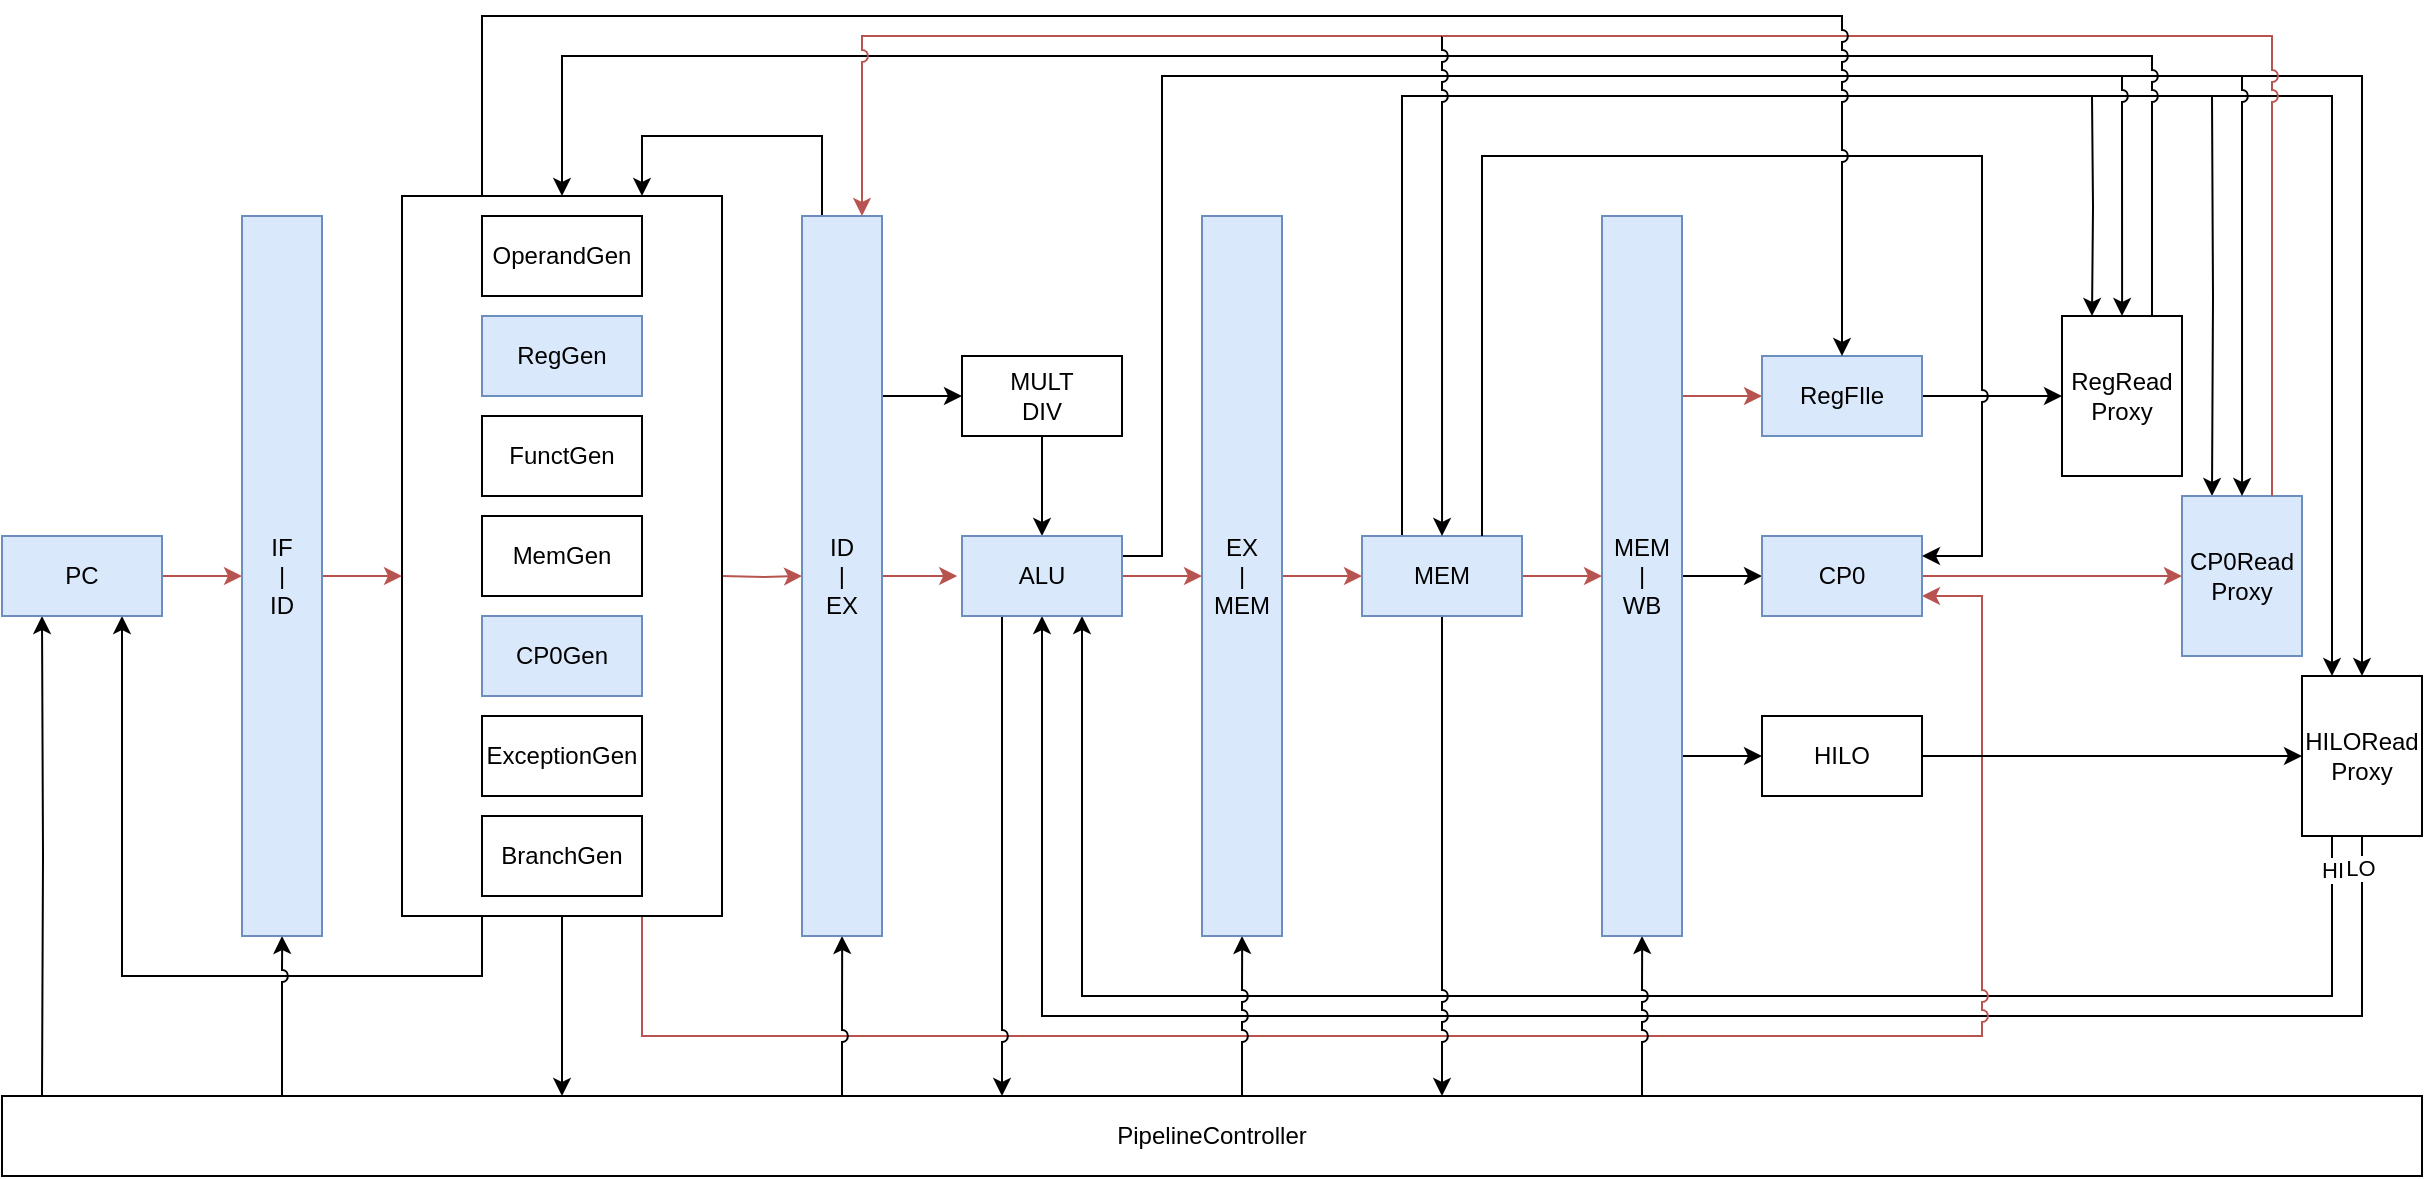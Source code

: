 <mxfile version="14.4.3" type="github">
  <diagram id="Vwi1EXBxK2TPIhp4Lb0i" name="Page-1">
    <mxGraphModel dx="1040" dy="926" grid="1" gridSize="10" guides="1" tooltips="1" connect="1" arrows="1" fold="1" page="1" pageScale="1" pageWidth="1654" pageHeight="1169" math="0" shadow="0">
      <root>
        <mxCell id="0" />
        <mxCell id="1" parent="0" />
        <mxCell id="4f49OWtmn93uGcDpgc6W-15" value="" style="endArrow=none;html=1;" parent="1" edge="1">
          <mxGeometry width="50" height="50" relative="1" as="geometry">
            <mxPoint x="1340" y="210" as="sourcePoint" />
            <mxPoint x="1400" y="210" as="targetPoint" />
          </mxGeometry>
        </mxCell>
        <mxCell id="4f49OWtmn93uGcDpgc6W-16" value="" style="endArrow=none;html=1;" parent="1" edge="1">
          <mxGeometry width="50" height="50" relative="1" as="geometry">
            <mxPoint x="1325" y="220" as="sourcePoint" />
            <mxPoint x="1385" y="220" as="targetPoint" />
          </mxGeometry>
        </mxCell>
        <mxCell id="4f49OWtmn93uGcDpgc6W-14" value="" style="endArrow=none;html=1;exitX=1;exitY=0.25;exitDx=0;exitDy=0;jumpStyle=arc;rounded=0;" parent="1" source="MmGtoHiQ9Y3kxAFWbWzb-9" edge="1">
          <mxGeometry width="50" height="50" relative="1" as="geometry">
            <mxPoint x="840" y="320" as="sourcePoint" />
            <mxPoint x="1341.333" y="210" as="targetPoint" />
            <Array as="points">
              <mxPoint x="860" y="450" />
              <mxPoint x="860" y="210" />
            </Array>
          </mxGeometry>
        </mxCell>
        <mxCell id="4f49OWtmn93uGcDpgc6W-13" value="" style="endArrow=none;html=1;exitX=0.25;exitY=0;exitDx=0;exitDy=0;rounded=0;" parent="1" source="MmGtoHiQ9Y3kxAFWbWzb-10" edge="1">
          <mxGeometry width="50" height="50" relative="1" as="geometry">
            <mxPoint x="975" y="440" as="sourcePoint" />
            <mxPoint x="1325" y="220" as="targetPoint" />
            <Array as="points">
              <mxPoint x="980" y="220" />
            </Array>
          </mxGeometry>
        </mxCell>
        <mxCell id="MmGtoHiQ9Y3kxAFWbWzb-74" style="edgeStyle=orthogonalEdgeStyle;rounded=0;orthogonalLoop=1;jettySize=auto;html=1;exitX=0.5;exitY=1;exitDx=0;exitDy=0;entryX=0.5;entryY=1;entryDx=0;entryDy=0;" parent="1" source="MmGtoHiQ9Y3kxAFWbWzb-53" target="MmGtoHiQ9Y3kxAFWbWzb-9" edge="1">
          <mxGeometry relative="1" as="geometry">
            <Array as="points">
              <mxPoint x="1460" y="680" />
              <mxPoint x="800" y="680" />
            </Array>
          </mxGeometry>
        </mxCell>
        <mxCell id="4f49OWtmn93uGcDpgc6W-23" value="LO" style="edgeLabel;html=1;align=center;verticalAlign=middle;resizable=0;points=[];" parent="MmGtoHiQ9Y3kxAFWbWzb-74" vertex="1" connectable="0">
          <mxGeometry x="-0.967" y="-1" relative="1" as="geometry">
            <mxPoint as="offset" />
          </mxGeometry>
        </mxCell>
        <mxCell id="MmGtoHiQ9Y3kxAFWbWzb-75" style="edgeStyle=orthogonalEdgeStyle;rounded=0;orthogonalLoop=1;jettySize=auto;html=1;exitX=0.25;exitY=1;exitDx=0;exitDy=0;entryX=0.75;entryY=1;entryDx=0;entryDy=0;" parent="1" source="MmGtoHiQ9Y3kxAFWbWzb-53" target="MmGtoHiQ9Y3kxAFWbWzb-9" edge="1">
          <mxGeometry relative="1" as="geometry">
            <Array as="points">
              <mxPoint x="1445" y="670" />
              <mxPoint x="820" y="670" />
            </Array>
          </mxGeometry>
        </mxCell>
        <mxCell id="4f49OWtmn93uGcDpgc6W-20" value="HI" style="edgeLabel;html=1;align=center;verticalAlign=middle;resizable=0;points=[];" parent="MmGtoHiQ9Y3kxAFWbWzb-75" vertex="1" connectable="0">
          <mxGeometry x="-0.962" relative="1" as="geometry">
            <mxPoint as="offset" />
          </mxGeometry>
        </mxCell>
        <mxCell id="MmGtoHiQ9Y3kxAFWbWzb-37" style="edgeStyle=orthogonalEdgeStyle;rounded=0;orthogonalLoop=1;jettySize=auto;html=1;entryX=0.75;entryY=1;entryDx=0;entryDy=0;" parent="1" source="4f49OWtmn93uGcDpgc6W-8" target="MmGtoHiQ9Y3kxAFWbWzb-2" edge="1">
          <mxGeometry relative="1" as="geometry">
            <Array as="points">
              <mxPoint x="520" y="660" />
              <mxPoint x="340" y="660" />
            </Array>
            <mxPoint x="500" y="650" as="sourcePoint" />
          </mxGeometry>
        </mxCell>
        <mxCell id="MmGtoHiQ9Y3kxAFWbWzb-41" style="edgeStyle=orthogonalEdgeStyle;rounded=0;orthogonalLoop=1;jettySize=auto;html=1;entryX=1;entryY=0.75;entryDx=0;entryDy=0;jumpStyle=arc;fillColor=#f8cecc;strokeColor=#b85450;" parent="1" source="4f49OWtmn93uGcDpgc6W-8" target="MmGtoHiQ9Y3kxAFWbWzb-12" edge="1">
          <mxGeometry relative="1" as="geometry">
            <Array as="points">
              <mxPoint x="600" y="690" />
              <mxPoint x="1270" y="690" />
              <mxPoint x="1270" y="470" />
            </Array>
            <mxPoint x="620" y="670" as="sourcePoint" />
          </mxGeometry>
        </mxCell>
        <mxCell id="MmGtoHiQ9Y3kxAFWbWzb-76" style="edgeStyle=orthogonalEdgeStyle;rounded=0;orthogonalLoop=1;jettySize=auto;html=1;jumpStyle=arc;" parent="1" target="MmGtoHiQ9Y3kxAFWbWzb-53" edge="1">
          <mxGeometry relative="1" as="geometry">
            <Array as="points">
              <mxPoint x="1460" y="210" />
            </Array>
            <mxPoint x="1400" y="210" as="sourcePoint" />
          </mxGeometry>
        </mxCell>
        <mxCell id="MmGtoHiQ9Y3kxAFWbWzb-77" style="edgeStyle=orthogonalEdgeStyle;rounded=0;orthogonalLoop=1;jettySize=auto;html=1;entryX=0.25;entryY=0;entryDx=0;entryDy=0;endFill=1;snapToPoint=0;" parent="1" target="MmGtoHiQ9Y3kxAFWbWzb-53" edge="1">
          <mxGeometry relative="1" as="geometry">
            <Array as="points">
              <mxPoint x="1445" y="220" />
            </Array>
            <mxPoint x="1385" y="220" as="sourcePoint" />
          </mxGeometry>
        </mxCell>
        <mxCell id="MmGtoHiQ9Y3kxAFWbWzb-1" value="PipelineController" style="rounded=0;whiteSpace=wrap;html=1;direction=south;" parent="1" vertex="1">
          <mxGeometry x="280" y="720" width="1210" height="40" as="geometry" />
        </mxCell>
        <mxCell id="MmGtoHiQ9Y3kxAFWbWzb-15" style="edgeStyle=orthogonalEdgeStyle;rounded=0;orthogonalLoop=1;jettySize=auto;html=1;exitX=1;exitY=0.5;exitDx=0;exitDy=0;fillColor=#f8cecc;strokeColor=#b85450;" parent="1" source="MmGtoHiQ9Y3kxAFWbWzb-2" target="MmGtoHiQ9Y3kxAFWbWzb-3" edge="1">
          <mxGeometry relative="1" as="geometry" />
        </mxCell>
        <mxCell id="MmGtoHiQ9Y3kxAFWbWzb-38" style="edgeStyle=orthogonalEdgeStyle;rounded=0;orthogonalLoop=1;jettySize=auto;html=1;entryX=0.25;entryY=1;entryDx=0;entryDy=0;" parent="1" target="MmGtoHiQ9Y3kxAFWbWzb-2" edge="1">
          <mxGeometry relative="1" as="geometry">
            <mxPoint x="300" y="720" as="sourcePoint" />
          </mxGeometry>
        </mxCell>
        <mxCell id="MmGtoHiQ9Y3kxAFWbWzb-2" value="PC" style="rounded=0;whiteSpace=wrap;html=1;fillColor=#dae8fc;strokeColor=#6c8ebf;" parent="1" vertex="1">
          <mxGeometry x="280" y="440" width="80" height="40" as="geometry" />
        </mxCell>
        <mxCell id="MmGtoHiQ9Y3kxAFWbWzb-16" style="edgeStyle=orthogonalEdgeStyle;rounded=0;orthogonalLoop=1;jettySize=auto;html=1;exitX=1;exitY=0.5;exitDx=0;exitDy=0;entryX=0;entryY=0.5;entryDx=0;entryDy=0;fillColor=#f8cecc;strokeColor=#b85450;" parent="1" source="MmGtoHiQ9Y3kxAFWbWzb-3" edge="1">
          <mxGeometry relative="1" as="geometry">
            <mxPoint x="480" y="460" as="targetPoint" />
          </mxGeometry>
        </mxCell>
        <mxCell id="MmGtoHiQ9Y3kxAFWbWzb-28" style="edgeStyle=orthogonalEdgeStyle;rounded=0;orthogonalLoop=1;jettySize=auto;html=1;entryX=0.5;entryY=1;entryDx=0;entryDy=0;jumpStyle=arc;" parent="1" target="MmGtoHiQ9Y3kxAFWbWzb-3" edge="1">
          <mxGeometry relative="1" as="geometry">
            <mxPoint x="420" y="720" as="sourcePoint" />
          </mxGeometry>
        </mxCell>
        <mxCell id="MmGtoHiQ9Y3kxAFWbWzb-3" value="IF&lt;br&gt;|&lt;br&gt;ID" style="rounded=0;whiteSpace=wrap;html=1;fillColor=#dae8fc;strokeColor=#6c8ebf;" parent="1" vertex="1">
          <mxGeometry x="400" y="280" width="40" height="360" as="geometry" />
        </mxCell>
        <mxCell id="MmGtoHiQ9Y3kxAFWbWzb-19" style="edgeStyle=orthogonalEdgeStyle;rounded=0;orthogonalLoop=1;jettySize=auto;html=1;exitX=1;exitY=0.25;exitDx=0;exitDy=0;entryX=0;entryY=0.5;entryDx=0;entryDy=0;" parent="1" source="MmGtoHiQ9Y3kxAFWbWzb-4" target="MmGtoHiQ9Y3kxAFWbWzb-8" edge="1">
          <mxGeometry relative="1" as="geometry" />
        </mxCell>
        <mxCell id="MmGtoHiQ9Y3kxAFWbWzb-20" style="edgeStyle=orthogonalEdgeStyle;rounded=0;orthogonalLoop=1;jettySize=auto;html=1;exitX=1;exitY=0.5;exitDx=0;exitDy=0;entryX=-0.03;entryY=0.482;entryDx=0;entryDy=0;entryPerimeter=0;fillColor=#f8cecc;strokeColor=#b85450;" parent="1" source="MmGtoHiQ9Y3kxAFWbWzb-4" target="MmGtoHiQ9Y3kxAFWbWzb-9" edge="1">
          <mxGeometry relative="1" as="geometry" />
        </mxCell>
        <mxCell id="MmGtoHiQ9Y3kxAFWbWzb-29" style="edgeStyle=orthogonalEdgeStyle;rounded=0;orthogonalLoop=1;jettySize=auto;html=1;entryX=0.5;entryY=1;entryDx=0;entryDy=0;jumpStyle=arc;" parent="1" target="MmGtoHiQ9Y3kxAFWbWzb-4" edge="1">
          <mxGeometry relative="1" as="geometry">
            <mxPoint x="700" y="720" as="sourcePoint" />
          </mxGeometry>
        </mxCell>
        <mxCell id="MmGtoHiQ9Y3kxAFWbWzb-39" style="edgeStyle=orthogonalEdgeStyle;rounded=0;orthogonalLoop=1;jettySize=auto;html=1;exitX=0.25;exitY=0;exitDx=0;exitDy=0;entryX=0.75;entryY=0;entryDx=0;entryDy=0;" parent="1" source="MmGtoHiQ9Y3kxAFWbWzb-4" target="4f49OWtmn93uGcDpgc6W-8" edge="1">
          <mxGeometry relative="1" as="geometry">
            <Array as="points">
              <mxPoint x="690" y="240" />
              <mxPoint x="600" y="240" />
            </Array>
            <mxPoint x="620" y="240" as="targetPoint" />
          </mxGeometry>
        </mxCell>
        <mxCell id="MmGtoHiQ9Y3kxAFWbWzb-4" value="ID&lt;br&gt;|&lt;br&gt;EX" style="rounded=0;whiteSpace=wrap;html=1;fillColor=#dae8fc;strokeColor=#6c8ebf;" parent="1" vertex="1">
          <mxGeometry x="680" y="280" width="40" height="360" as="geometry" />
        </mxCell>
        <mxCell id="MmGtoHiQ9Y3kxAFWbWzb-23" style="edgeStyle=orthogonalEdgeStyle;rounded=0;orthogonalLoop=1;jettySize=auto;html=1;exitX=1;exitY=0.5;exitDx=0;exitDy=0;entryX=0;entryY=0.5;entryDx=0;entryDy=0;fillColor=#f8cecc;strokeColor=#b85450;" parent="1" source="MmGtoHiQ9Y3kxAFWbWzb-5" target="MmGtoHiQ9Y3kxAFWbWzb-10" edge="1">
          <mxGeometry relative="1" as="geometry" />
        </mxCell>
        <mxCell id="MmGtoHiQ9Y3kxAFWbWzb-30" style="edgeStyle=orthogonalEdgeStyle;rounded=0;orthogonalLoop=1;jettySize=auto;html=1;entryX=0.5;entryY=1;entryDx=0;entryDy=0;jumpStyle=arc;" parent="1" target="MmGtoHiQ9Y3kxAFWbWzb-5" edge="1">
          <mxGeometry relative="1" as="geometry">
            <mxPoint x="900" y="720" as="sourcePoint" />
          </mxGeometry>
        </mxCell>
        <mxCell id="MmGtoHiQ9Y3kxAFWbWzb-5" value="EX&lt;br&gt;|&lt;br&gt;MEM" style="rounded=0;whiteSpace=wrap;html=1;fillColor=#dae8fc;strokeColor=#6c8ebf;" parent="1" vertex="1">
          <mxGeometry x="880" y="280" width="40" height="360" as="geometry" />
        </mxCell>
        <mxCell id="MmGtoHiQ9Y3kxAFWbWzb-25" style="edgeStyle=orthogonalEdgeStyle;rounded=0;orthogonalLoop=1;jettySize=auto;html=1;exitX=1;exitY=0.5;exitDx=0;exitDy=0;entryX=0;entryY=0.5;entryDx=0;entryDy=0;" parent="1" source="MmGtoHiQ9Y3kxAFWbWzb-6" target="MmGtoHiQ9Y3kxAFWbWzb-12" edge="1">
          <mxGeometry relative="1" as="geometry" />
        </mxCell>
        <mxCell id="MmGtoHiQ9Y3kxAFWbWzb-26" style="edgeStyle=orthogonalEdgeStyle;rounded=0;orthogonalLoop=1;jettySize=auto;html=1;exitX=1;exitY=0.25;exitDx=0;exitDy=0;entryX=0;entryY=0.5;entryDx=0;entryDy=0;fillColor=#f8cecc;strokeColor=#b85450;" parent="1" source="MmGtoHiQ9Y3kxAFWbWzb-6" target="MmGtoHiQ9Y3kxAFWbWzb-11" edge="1">
          <mxGeometry relative="1" as="geometry" />
        </mxCell>
        <mxCell id="MmGtoHiQ9Y3kxAFWbWzb-27" style="edgeStyle=orthogonalEdgeStyle;rounded=0;orthogonalLoop=1;jettySize=auto;html=1;exitX=1;exitY=0.75;exitDx=0;exitDy=0;entryX=0;entryY=0.5;entryDx=0;entryDy=0;" parent="1" source="MmGtoHiQ9Y3kxAFWbWzb-6" target="MmGtoHiQ9Y3kxAFWbWzb-13" edge="1">
          <mxGeometry relative="1" as="geometry" />
        </mxCell>
        <mxCell id="MmGtoHiQ9Y3kxAFWbWzb-40" style="edgeStyle=orthogonalEdgeStyle;rounded=0;orthogonalLoop=1;jettySize=auto;html=1;entryX=0.5;entryY=1;entryDx=0;entryDy=0;jumpStyle=arc;" parent="1" target="MmGtoHiQ9Y3kxAFWbWzb-6" edge="1">
          <mxGeometry relative="1" as="geometry">
            <mxPoint x="1100" y="720" as="sourcePoint" />
          </mxGeometry>
        </mxCell>
        <mxCell id="MmGtoHiQ9Y3kxAFWbWzb-6" value="MEM&lt;br&gt;|&lt;br&gt;WB" style="rounded=0;whiteSpace=wrap;html=1;fillColor=#dae8fc;strokeColor=#6c8ebf;" parent="1" vertex="1">
          <mxGeometry x="1080" y="280" width="40" height="360" as="geometry" />
        </mxCell>
        <mxCell id="MmGtoHiQ9Y3kxAFWbWzb-17" style="edgeStyle=orthogonalEdgeStyle;rounded=0;orthogonalLoop=1;jettySize=auto;html=1;exitX=1;exitY=0.5;exitDx=0;exitDy=0;entryX=0;entryY=0.5;entryDx=0;entryDy=0;fillColor=#f8cecc;strokeColor=#b85450;" parent="1" target="MmGtoHiQ9Y3kxAFWbWzb-4" edge="1">
          <mxGeometry relative="1" as="geometry">
            <mxPoint x="640" y="460" as="sourcePoint" />
          </mxGeometry>
        </mxCell>
        <mxCell id="MmGtoHiQ9Y3kxAFWbWzb-36" style="edgeStyle=orthogonalEdgeStyle;rounded=0;orthogonalLoop=1;jettySize=auto;html=1;exitX=0.5;exitY=1;exitDx=0;exitDy=0;" parent="1" source="4f49OWtmn93uGcDpgc6W-8" edge="1">
          <mxGeometry relative="1" as="geometry">
            <mxPoint x="600" y="660" as="sourcePoint" />
            <mxPoint x="560" y="720" as="targetPoint" />
            <Array as="points">
              <mxPoint x="560" y="720" />
            </Array>
          </mxGeometry>
        </mxCell>
        <mxCell id="MmGtoHiQ9Y3kxAFWbWzb-21" style="edgeStyle=orthogonalEdgeStyle;rounded=0;orthogonalLoop=1;jettySize=auto;html=1;exitX=0.5;exitY=1;exitDx=0;exitDy=0;entryX=0.5;entryY=0;entryDx=0;entryDy=0;" parent="1" source="MmGtoHiQ9Y3kxAFWbWzb-8" target="MmGtoHiQ9Y3kxAFWbWzb-9" edge="1">
          <mxGeometry relative="1" as="geometry" />
        </mxCell>
        <mxCell id="MmGtoHiQ9Y3kxAFWbWzb-8" value="MULT&lt;br&gt;DIV" style="rounded=0;whiteSpace=wrap;html=1;" parent="1" vertex="1">
          <mxGeometry x="760" y="350" width="80" height="40" as="geometry" />
        </mxCell>
        <mxCell id="MmGtoHiQ9Y3kxAFWbWzb-22" style="edgeStyle=orthogonalEdgeStyle;rounded=0;orthogonalLoop=1;jettySize=auto;html=1;exitX=1;exitY=0.5;exitDx=0;exitDy=0;entryX=0;entryY=0.5;entryDx=0;entryDy=0;fillColor=#f8cecc;strokeColor=#b85450;" parent="1" source="MmGtoHiQ9Y3kxAFWbWzb-9" target="MmGtoHiQ9Y3kxAFWbWzb-5" edge="1">
          <mxGeometry relative="1" as="geometry" />
        </mxCell>
        <mxCell id="MmGtoHiQ9Y3kxAFWbWzb-34" style="edgeStyle=orthogonalEdgeStyle;rounded=0;orthogonalLoop=1;jettySize=auto;html=1;exitX=0.25;exitY=1;exitDx=0;exitDy=0;jumpStyle=arc;" parent="1" source="MmGtoHiQ9Y3kxAFWbWzb-9" edge="1">
          <mxGeometry relative="1" as="geometry">
            <mxPoint x="780" y="720" as="targetPoint" />
          </mxGeometry>
        </mxCell>
        <mxCell id="MmGtoHiQ9Y3kxAFWbWzb-9" value="ALU" style="rounded=0;whiteSpace=wrap;html=1;fillColor=#dae8fc;strokeColor=#6c8ebf;" parent="1" vertex="1">
          <mxGeometry x="760" y="440" width="80" height="40" as="geometry" />
        </mxCell>
        <mxCell id="MmGtoHiQ9Y3kxAFWbWzb-24" style="edgeStyle=orthogonalEdgeStyle;rounded=0;orthogonalLoop=1;jettySize=auto;html=1;exitX=1;exitY=0.5;exitDx=0;exitDy=0;entryX=0;entryY=0.5;entryDx=0;entryDy=0;fillColor=#f8cecc;strokeColor=#b85450;" parent="1" source="MmGtoHiQ9Y3kxAFWbWzb-10" target="MmGtoHiQ9Y3kxAFWbWzb-6" edge="1">
          <mxGeometry relative="1" as="geometry" />
        </mxCell>
        <mxCell id="MmGtoHiQ9Y3kxAFWbWzb-71" style="edgeStyle=orthogonalEdgeStyle;rounded=0;orthogonalLoop=1;jettySize=auto;html=1;exitX=0.5;exitY=1;exitDx=0;exitDy=0;jumpStyle=arc;" parent="1" source="MmGtoHiQ9Y3kxAFWbWzb-10" edge="1">
          <mxGeometry relative="1" as="geometry">
            <mxPoint x="1000" y="720" as="targetPoint" />
          </mxGeometry>
        </mxCell>
        <mxCell id="MmGtoHiQ9Y3kxAFWbWzb-10" value="MEM" style="rounded=0;whiteSpace=wrap;html=1;fillColor=#dae8fc;strokeColor=#6c8ebf;" parent="1" vertex="1">
          <mxGeometry x="960" y="440" width="80" height="40" as="geometry" />
        </mxCell>
        <mxCell id="MmGtoHiQ9Y3kxAFWbWzb-55" style="edgeStyle=orthogonalEdgeStyle;rounded=0;orthogonalLoop=1;jettySize=auto;html=1;exitX=1;exitY=0.5;exitDx=0;exitDy=0;entryX=0;entryY=0.5;entryDx=0;entryDy=0;" parent="1" source="MmGtoHiQ9Y3kxAFWbWzb-11" target="MmGtoHiQ9Y3kxAFWbWzb-48" edge="1">
          <mxGeometry relative="1" as="geometry" />
        </mxCell>
        <mxCell id="MmGtoHiQ9Y3kxAFWbWzb-11" value="RegFIle" style="rounded=0;whiteSpace=wrap;html=1;fillColor=#dae8fc;strokeColor=#6c8ebf;" parent="1" vertex="1">
          <mxGeometry x="1160" y="350" width="80" height="40" as="geometry" />
        </mxCell>
        <mxCell id="MmGtoHiQ9Y3kxAFWbWzb-54" style="edgeStyle=orthogonalEdgeStyle;rounded=0;orthogonalLoop=1;jettySize=auto;html=1;exitX=1;exitY=0.5;exitDx=0;exitDy=0;entryX=0;entryY=0.5;entryDx=0;entryDy=0;fillColor=#f8cecc;strokeColor=#b85450;" parent="1" source="MmGtoHiQ9Y3kxAFWbWzb-12" target="MmGtoHiQ9Y3kxAFWbWzb-52" edge="1">
          <mxGeometry relative="1" as="geometry" />
        </mxCell>
        <mxCell id="MmGtoHiQ9Y3kxAFWbWzb-12" value="CP0" style="rounded=0;whiteSpace=wrap;html=1;fillColor=#dae8fc;strokeColor=#6c8ebf;" parent="1" vertex="1">
          <mxGeometry x="1160" y="440" width="80" height="40" as="geometry" />
        </mxCell>
        <mxCell id="MmGtoHiQ9Y3kxAFWbWzb-56" style="edgeStyle=orthogonalEdgeStyle;rounded=0;orthogonalLoop=1;jettySize=auto;html=1;exitX=1;exitY=0.5;exitDx=0;exitDy=0;entryX=0;entryY=0.5;entryDx=0;entryDy=0;" parent="1" source="MmGtoHiQ9Y3kxAFWbWzb-13" target="MmGtoHiQ9Y3kxAFWbWzb-53" edge="1">
          <mxGeometry relative="1" as="geometry" />
        </mxCell>
        <mxCell id="MmGtoHiQ9Y3kxAFWbWzb-13" value="HILO" style="rounded=0;whiteSpace=wrap;html=1;" parent="1" vertex="1">
          <mxGeometry x="1160" y="530" width="80" height="40" as="geometry" />
        </mxCell>
        <mxCell id="MmGtoHiQ9Y3kxAFWbWzb-78" style="edgeStyle=orthogonalEdgeStyle;rounded=0;orthogonalLoop=1;jettySize=auto;html=1;exitX=0.25;exitY=0;exitDx=0;exitDy=0;entryX=0.25;entryY=0;entryDx=0;entryDy=0;" parent="1" target="MmGtoHiQ9Y3kxAFWbWzb-48" edge="1">
          <mxGeometry relative="1" as="geometry">
            <mxPoint x="1325" y="220" as="sourcePoint" />
          </mxGeometry>
        </mxCell>
        <mxCell id="MmGtoHiQ9Y3kxAFWbWzb-48" value="RegRead&lt;br&gt;Proxy" style="rounded=0;whiteSpace=wrap;html=1;" parent="1" vertex="1">
          <mxGeometry x="1310" y="330" width="60" height="80" as="geometry" />
        </mxCell>
        <mxCell id="MmGtoHiQ9Y3kxAFWbWzb-82" style="edgeStyle=orthogonalEdgeStyle;rounded=0;orthogonalLoop=1;jettySize=auto;html=1;exitX=0.25;exitY=0;exitDx=0;exitDy=0;entryX=0.25;entryY=0;entryDx=0;entryDy=0;" parent="1" target="MmGtoHiQ9Y3kxAFWbWzb-52" edge="1">
          <mxGeometry relative="1" as="geometry">
            <mxPoint x="1385" y="220" as="sourcePoint" />
          </mxGeometry>
        </mxCell>
        <mxCell id="MmGtoHiQ9Y3kxAFWbWzb-52" value="CP0Read&lt;br&gt;Proxy" style="rounded=0;whiteSpace=wrap;html=1;fillColor=#dae8fc;strokeColor=#6c8ebf;" parent="1" vertex="1">
          <mxGeometry x="1370" y="420" width="60" height="80" as="geometry" />
        </mxCell>
        <mxCell id="MmGtoHiQ9Y3kxAFWbWzb-53" value="HILORead&lt;br&gt;Proxy" style="rounded=0;whiteSpace=wrap;html=1;" parent="1" vertex="1">
          <mxGeometry x="1430" y="510" width="60" height="80" as="geometry" />
        </mxCell>
        <mxCell id="MmGtoHiQ9Y3kxAFWbWzb-79" style="edgeStyle=orthogonalEdgeStyle;rounded=0;orthogonalLoop=1;jettySize=auto;html=1;exitX=0.5;exitY=0;exitDx=0;exitDy=0;entryX=0.5;entryY=0;entryDx=0;entryDy=0;jumpStyle=arc;" parent="1" target="MmGtoHiQ9Y3kxAFWbWzb-48" edge="1">
          <mxGeometry relative="1" as="geometry">
            <mxPoint x="1340" y="210" as="sourcePoint" />
          </mxGeometry>
        </mxCell>
        <mxCell id="MmGtoHiQ9Y3kxAFWbWzb-81" style="edgeStyle=orthogonalEdgeStyle;rounded=0;orthogonalLoop=1;jettySize=auto;html=1;exitX=0.5;exitY=0;exitDx=0;exitDy=0;entryX=0.5;entryY=0;entryDx=0;entryDy=0;jumpStyle=arc;" parent="1" target="MmGtoHiQ9Y3kxAFWbWzb-52" edge="1">
          <mxGeometry relative="1" as="geometry">
            <mxPoint x="1400" y="210" as="sourcePoint" />
          </mxGeometry>
        </mxCell>
        <mxCell id="MmGtoHiQ9Y3kxAFWbWzb-66" style="edgeStyle=orthogonalEdgeStyle;rounded=0;orthogonalLoop=1;jettySize=auto;html=1;exitX=0.75;exitY=0;exitDx=0;exitDy=0;jumpStyle=arc;entryX=0.5;entryY=0;entryDx=0;entryDy=0;" parent="1" source="MmGtoHiQ9Y3kxAFWbWzb-48" target="4f49OWtmn93uGcDpgc6W-8" edge="1">
          <mxGeometry relative="1" as="geometry">
            <Array as="points">
              <mxPoint x="1355" y="200" />
              <mxPoint x="560" y="200" />
            </Array>
            <mxPoint x="600" y="200" as="targetPoint" />
          </mxGeometry>
        </mxCell>
        <mxCell id="MmGtoHiQ9Y3kxAFWbWzb-67" style="edgeStyle=orthogonalEdgeStyle;rounded=0;orthogonalLoop=1;jettySize=auto;html=1;entryX=0.75;entryY=0;entryDx=0;entryDy=0;jumpStyle=arc;fillColor=#f8cecc;strokeColor=#b85450;" parent="1" target="MmGtoHiQ9Y3kxAFWbWzb-4" edge="1">
          <mxGeometry relative="1" as="geometry">
            <Array as="points">
              <mxPoint x="710" y="190" />
            </Array>
            <mxPoint x="1000" y="190" as="sourcePoint" />
          </mxGeometry>
        </mxCell>
        <mxCell id="MmGtoHiQ9Y3kxAFWbWzb-68" style="edgeStyle=orthogonalEdgeStyle;rounded=0;orthogonalLoop=1;jettySize=auto;html=1;entryX=0.5;entryY=0;entryDx=0;entryDy=0;jumpStyle=arc;" parent="1" target="MmGtoHiQ9Y3kxAFWbWzb-10" edge="1">
          <mxGeometry relative="1" as="geometry">
            <mxPoint x="1000" y="190" as="sourcePoint" />
          </mxGeometry>
        </mxCell>
        <mxCell id="4f49OWtmn93uGcDpgc6W-8" value="&lt;blockquote style=&quot;margin: 0 0 0 40px ; border: none ; padding: 0px&quot;&gt;&lt;/blockquote&gt;" style="rounded=0;whiteSpace=wrap;html=1;align=left;" parent="1" vertex="1">
          <mxGeometry x="480" y="270" width="160" height="360" as="geometry" />
        </mxCell>
        <mxCell id="4f49OWtmn93uGcDpgc6W-1" value="OperandGen" style="rounded=0;whiteSpace=wrap;html=1;" parent="1" vertex="1">
          <mxGeometry x="520" y="280" width="80" height="40" as="geometry" />
        </mxCell>
        <mxCell id="4f49OWtmn93uGcDpgc6W-2" value="CP0Gen" style="rounded=0;whiteSpace=wrap;html=1;fillColor=#dae8fc;strokeColor=#6c8ebf;" parent="1" vertex="1">
          <mxGeometry x="520" y="480" width="80" height="40" as="geometry" />
        </mxCell>
        <mxCell id="4f49OWtmn93uGcDpgc6W-3" value="ExceptionGen" style="rounded=0;whiteSpace=wrap;html=1;" parent="1" vertex="1">
          <mxGeometry x="520" y="530" width="80" height="40" as="geometry" />
        </mxCell>
        <mxCell id="4f49OWtmn93uGcDpgc6W-4" value="FunctGen" style="rounded=0;whiteSpace=wrap;html=1;" parent="1" vertex="1">
          <mxGeometry x="520" y="380" width="80" height="40" as="geometry" />
        </mxCell>
        <mxCell id="4f49OWtmn93uGcDpgc6W-5" value="MemGen" style="rounded=0;whiteSpace=wrap;html=1;" parent="1" vertex="1">
          <mxGeometry x="520" y="430" width="80" height="40" as="geometry" />
        </mxCell>
        <mxCell id="4f49OWtmn93uGcDpgc6W-6" value="BranchGen" style="rounded=0;whiteSpace=wrap;html=1;" parent="1" vertex="1">
          <mxGeometry x="520" y="580" width="80" height="40" as="geometry" />
        </mxCell>
        <mxCell id="4f49OWtmn93uGcDpgc6W-7" value="RegGen" style="rounded=0;whiteSpace=wrap;html=1;fillColor=#dae8fc;strokeColor=#6c8ebf;" parent="1" vertex="1">
          <mxGeometry x="520" y="330" width="80" height="40" as="geometry" />
        </mxCell>
        <mxCell id="4f49OWtmn93uGcDpgc6W-9" style="edgeStyle=orthogonalEdgeStyle;rounded=0;orthogonalLoop=1;jettySize=auto;html=1;exitX=0.5;exitY=1;exitDx=0;exitDy=0;" parent="1" source="4f49OWtmn93uGcDpgc6W-8" target="4f49OWtmn93uGcDpgc6W-8" edge="1">
          <mxGeometry x="480" y="270" as="geometry" />
        </mxCell>
        <mxCell id="4f49OWtmn93uGcDpgc6W-12" value="" style="endArrow=none;html=1;entryX=0.75;entryY=0;entryDx=0;entryDy=0;rounded=0;jumpStyle=arc;fillColor=#f8cecc;strokeColor=#b85450;" parent="1" target="MmGtoHiQ9Y3kxAFWbWzb-52" edge="1">
          <mxGeometry width="50" height="50" relative="1" as="geometry">
            <mxPoint x="1000" y="190" as="sourcePoint" />
            <mxPoint x="1220" y="410" as="targetPoint" />
            <Array as="points">
              <mxPoint x="1415" y="190" />
            </Array>
          </mxGeometry>
        </mxCell>
        <mxCell id="MmGtoHiQ9Y3kxAFWbWzb-72" style="edgeStyle=orthogonalEdgeStyle;rounded=0;orthogonalLoop=1;jettySize=auto;html=1;exitX=0.75;exitY=0;exitDx=0;exitDy=0;entryX=1;entryY=0.25;entryDx=0;entryDy=0;jumpStyle=arc;" parent="1" source="MmGtoHiQ9Y3kxAFWbWzb-10" target="MmGtoHiQ9Y3kxAFWbWzb-12" edge="1">
          <mxGeometry relative="1" as="geometry">
            <Array as="points">
              <mxPoint x="1020" y="250" />
              <mxPoint x="1270" y="250" />
              <mxPoint x="1270" y="450" />
            </Array>
          </mxGeometry>
        </mxCell>
        <mxCell id="4f49OWtmn93uGcDpgc6W-18" style="edgeStyle=orthogonalEdgeStyle;rounded=0;jumpStyle=arc;orthogonalLoop=1;jettySize=auto;html=1;entryX=0.5;entryY=0;entryDx=0;entryDy=0;endFill=1;" parent="1" target="MmGtoHiQ9Y3kxAFWbWzb-11" edge="1">
          <mxGeometry relative="1" as="geometry">
            <mxPoint x="520" y="270" as="sourcePoint" />
            <Array as="points">
              <mxPoint x="520" y="270" />
              <mxPoint x="520" y="180" />
              <mxPoint x="1200" y="180" />
            </Array>
          </mxGeometry>
        </mxCell>
      </root>
    </mxGraphModel>
  </diagram>
</mxfile>
